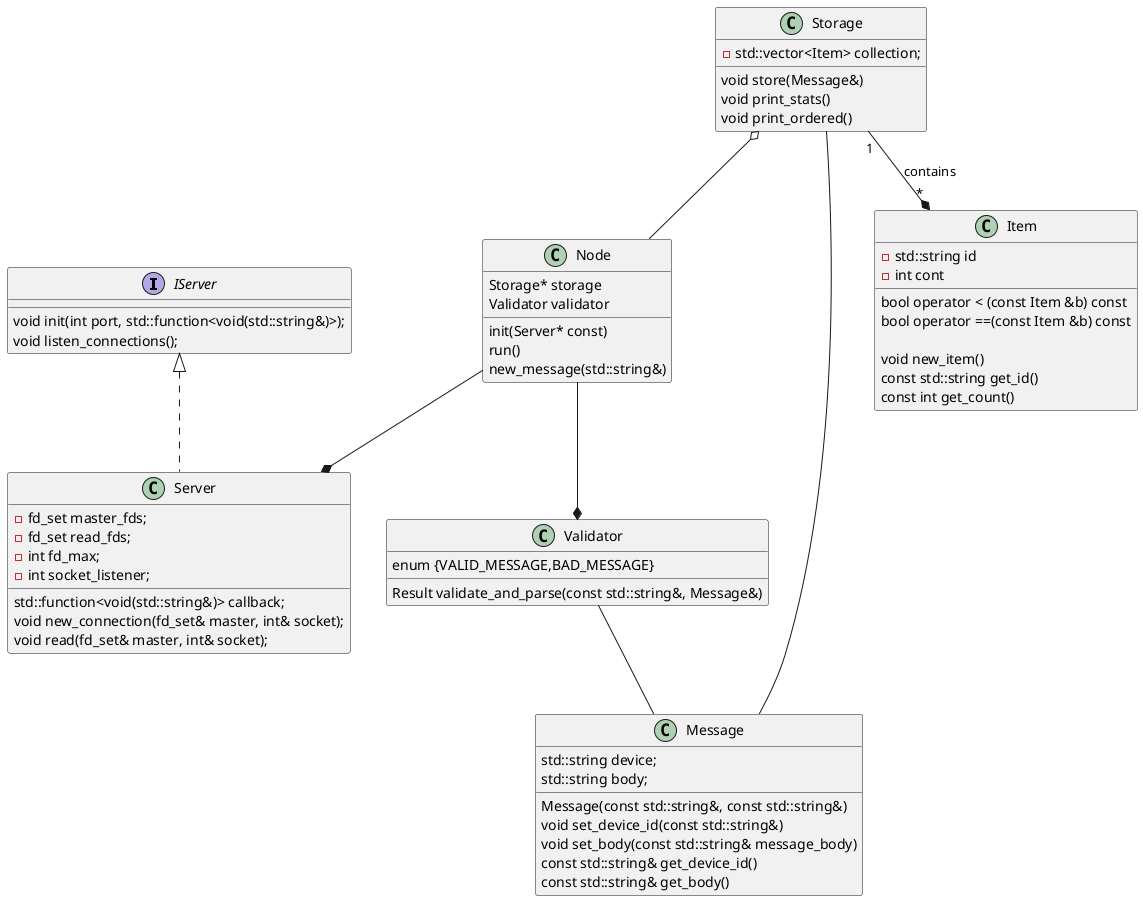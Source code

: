 @startuml
IServer <|.. Server
Node --* Server
Node --* Validator
Storage o-- Node
Validator -- Message
Storage -- Message
Storage "1" --* "*" Item: contains

class Node
{
Storage* storage
Validator validator
init(Server* const)
run()
new_message(std::string&)
}

class Server
{
-fd_set master_fds;
-fd_set read_fds;
-int fd_max;
-int socket_listener;

std::function<void(std::string&)> callback;
void new_connection(fd_set& master, int& socket);
void read(fd_set& master, int& socket);
}

interface IServer
{
void init(int port, std::function<void(std::string&)>);
void listen_connections();
}

class Validator
{
enum {VALID_MESSAGE,BAD_MESSAGE}
Result validate_and_parse(const std::string&, Message&)
}


class Storage
{
-std::vector<Item> collection;
void store(Message&)
void print_stats()
void print_ordered()
}

class Message
{
std::string device;
std::string body;
Message(const std::string&, const std::string&)
void set_device_id(const std::string&)
void set_body(const std::string& message_body)
const std::string& get_device_id()
const std::string& get_body()
}

class Item
{
-std::string id
-int cont

bool operator < (const Item &b) const
bool operator ==(const Item &b) const

void new_item()
const std::string get_id()
const int get_count()

}
@enduml